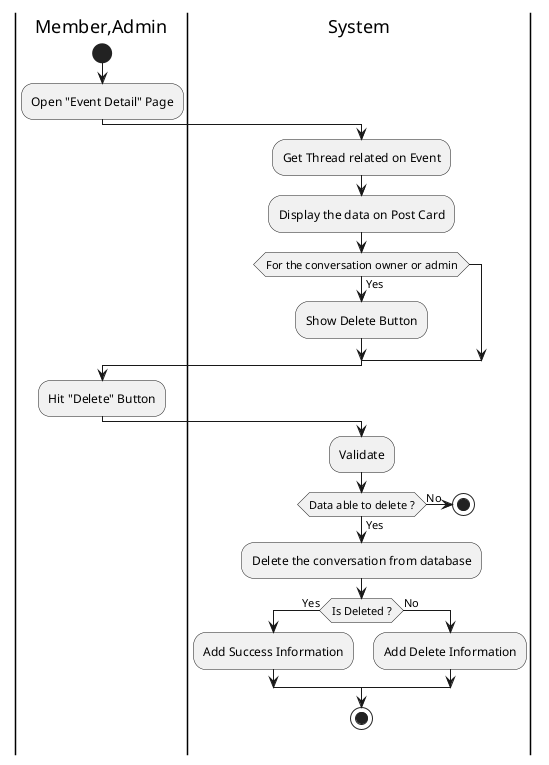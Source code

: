 @startuml DeleteConversation

skinparam ConditionEndStyle hline
skinparam Monochrome true
skinparam Shadowing false

|Member,Admin|
start
:Open "Event Detail" Page;

|System|
:Get Thread related on Event;
:Display the data on Post Card;
if (For the conversation owner or admin) then (Yes)
    :Show Delete Button;
endif

|Member,Admin|
:Hit "Delete" Button;

|System|
:Validate;

if (Data able to delete ?) then (Yes)
    :Delete the conversation from database;

    if (Is Deleted ?) then (Yes)
        :Add Success Information;
    else (No)
        :Add Delete Information;
    endif

    stop
else (No)
    stop
endif

@enduml